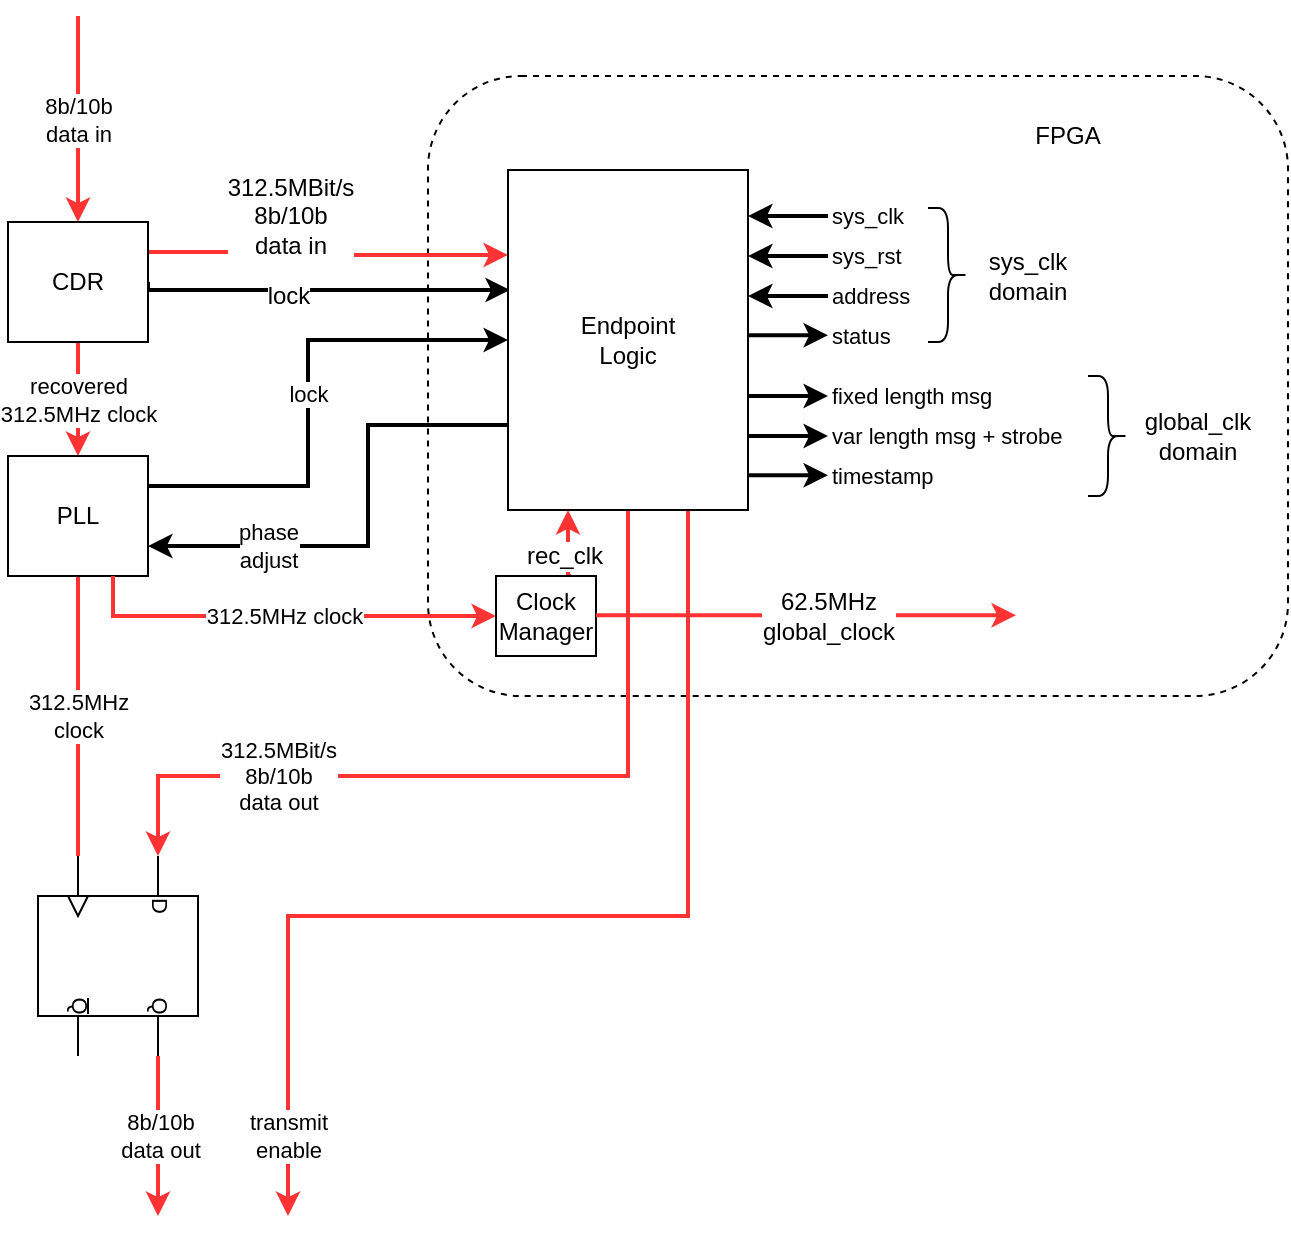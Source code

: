 <mxfile version="12.9.6" type="device"><diagram id="XIXI6On8DKLfbL2Q2Gav" name="Page-1"><mxGraphModel dx="1397" dy="926" grid="1" gridSize="10" guides="1" tooltips="1" connect="1" arrows="1" fold="1" page="1" pageScale="1" pageWidth="850" pageHeight="1100" math="0" shadow="0"><root><mxCell id="0"/><mxCell id="1" parent="0"/><mxCell id="yuU-1qmSXv3Nf_dqvfk5-1" value="" style="rounded=1;whiteSpace=wrap;html=1;dashed=1;" parent="1" vertex="1"><mxGeometry x="360" y="110" width="430" height="310" as="geometry"/></mxCell><mxCell id="yuU-1qmSXv3Nf_dqvfk5-2" value="FPGA" style="text;html=1;strokeColor=none;fillColor=none;align=center;verticalAlign=middle;whiteSpace=wrap;rounded=0;dashed=1;" parent="1" vertex="1"><mxGeometry x="660" y="130" width="40" height="20" as="geometry"/></mxCell><mxCell id="yuU-1qmSXv3Nf_dqvfk5-7" value="&lt;div&gt;recovered&lt;/div&gt;&lt;div&gt;312.5MHz clock&lt;br&gt;&lt;/div&gt;" style="edgeStyle=orthogonalEdgeStyle;rounded=0;orthogonalLoop=1;jettySize=auto;html=1;exitX=0.5;exitY=1;exitDx=0;exitDy=0;entryX=0.5;entryY=0;entryDx=0;entryDy=0;endArrow=classic;endFill=1;strokeColor=#FF3333;strokeWidth=2;startArrow=none;startFill=0;" parent="1" source="yuU-1qmSXv3Nf_dqvfk5-3" target="yuU-1qmSXv3Nf_dqvfk5-4" edge="1"><mxGeometry relative="1" as="geometry"/></mxCell><mxCell id="yuU-1qmSXv3Nf_dqvfk5-8" value="&lt;div&gt;8b/10b&lt;/div&gt;&lt;div&gt;data in&lt;br&gt;&lt;/div&gt;" style="edgeStyle=orthogonalEdgeStyle;rounded=0;orthogonalLoop=1;jettySize=auto;html=1;exitX=0.5;exitY=0;exitDx=0;exitDy=0;endArrow=none;endFill=0;strokeColor=#FF3333;strokeWidth=2;startArrow=classic;startFill=1;" parent="1" source="yuU-1qmSXv3Nf_dqvfk5-3" edge="1"><mxGeometry relative="1" as="geometry"><mxPoint x="185" y="80" as="targetPoint"/></mxGeometry></mxCell><mxCell id="yuU-1qmSXv3Nf_dqvfk5-13" style="edgeStyle=orthogonalEdgeStyle;rounded=0;orthogonalLoop=1;jettySize=auto;html=1;exitX=1;exitY=0.25;exitDx=0;exitDy=0;entryX=0;entryY=0.25;entryDx=0;entryDy=0;startArrow=none;startFill=0;endArrow=classic;endFill=1;strokeColor=#FF3333;strokeWidth=2;" parent="1" source="yuU-1qmSXv3Nf_dqvfk5-3" target="yuU-1qmSXv3Nf_dqvfk5-11" edge="1"><mxGeometry relative="1" as="geometry"/></mxCell><mxCell id="yuU-1qmSXv3Nf_dqvfk5-16" value="&lt;div&gt;312.5MBit/s&lt;/div&gt;&lt;div&gt;8b/10b&lt;/div&gt;&lt;div&gt;data in&lt;/div&gt;" style="text;html=1;align=center;verticalAlign=middle;resizable=0;points=[];labelBackgroundColor=#ffffff;" parent="yuU-1qmSXv3Nf_dqvfk5-13" vertex="1" connectable="0"><mxGeometry x="-0.224" y="-2" relative="1" as="geometry"><mxPoint y="-20" as="offset"/></mxGeometry></mxCell><mxCell id="yuU-1qmSXv3Nf_dqvfk5-26" style="edgeStyle=orthogonalEdgeStyle;rounded=0;orthogonalLoop=1;jettySize=auto;html=1;exitX=1;exitY=0.5;exitDx=0;exitDy=0;entryX=0.008;entryY=0.353;entryDx=0;entryDy=0;entryPerimeter=0;startArrow=none;startFill=0;endArrow=classic;endFill=1;strokeColor=#000000;strokeWidth=2;" parent="1" source="yuU-1qmSXv3Nf_dqvfk5-3" target="yuU-1qmSXv3Nf_dqvfk5-11" edge="1"><mxGeometry relative="1" as="geometry"><Array as="points"><mxPoint x="220" y="217"/></Array></mxGeometry></mxCell><mxCell id="yuU-1qmSXv3Nf_dqvfk5-27" value="lock" style="text;html=1;align=center;verticalAlign=middle;resizable=0;points=[];labelBackgroundColor=#ffffff;" parent="yuU-1qmSXv3Nf_dqvfk5-26" vertex="1" connectable="0"><mxGeometry x="0.177" relative="1" as="geometry"><mxPoint x="-35" y="2.99" as="offset"/></mxGeometry></mxCell><mxCell id="yuU-1qmSXv3Nf_dqvfk5-3" value="CDR" style="rounded=0;whiteSpace=wrap;html=1;" parent="1" vertex="1"><mxGeometry x="150" y="183" width="70" height="60" as="geometry"/></mxCell><mxCell id="yuU-1qmSXv3Nf_dqvfk5-6" value="&lt;div&gt;312.5MHz&lt;/div&gt;&lt;div&gt;clock&lt;br&gt;&lt;/div&gt;" style="edgeStyle=orthogonalEdgeStyle;rounded=0;orthogonalLoop=1;jettySize=auto;html=1;exitX=0.5;exitY=1;exitDx=0;exitDy=0;entryX=0;entryY=0.75;entryDx=0;entryDy=0;entryPerimeter=0;endArrow=none;endFill=0;strokeWidth=2;strokeColor=#FF3333;" parent="1" source="yuU-1qmSXv3Nf_dqvfk5-4" target="yuU-1qmSXv3Nf_dqvfk5-5" edge="1"><mxGeometry relative="1" as="geometry"/></mxCell><mxCell id="yuU-1qmSXv3Nf_dqvfk5-18" value="&lt;div&gt;lock&lt;br&gt;&lt;/div&gt;" style="edgeStyle=orthogonalEdgeStyle;rounded=0;orthogonalLoop=1;jettySize=auto;html=1;exitX=1;exitY=0.25;exitDx=0;exitDy=0;startArrow=none;startFill=0;endArrow=classic;endFill=1;strokeColor=#000000;strokeWidth=2;" parent="1" source="yuU-1qmSXv3Nf_dqvfk5-4" target="yuU-1qmSXv3Nf_dqvfk5-11" edge="1"><mxGeometry relative="1" as="geometry"><Array as="points"><mxPoint x="300" y="315"/><mxPoint x="300" y="242"/></Array></mxGeometry></mxCell><mxCell id="yuU-1qmSXv3Nf_dqvfk5-4" value="PLL" style="rounded=0;whiteSpace=wrap;html=1;" parent="1" vertex="1"><mxGeometry x="150" y="300" width="70" height="60" as="geometry"/></mxCell><mxCell id="yuU-1qmSXv3Nf_dqvfk5-9" value="&lt;div&gt;8b/10b&lt;/div&gt;&lt;div&gt;data out&lt;br&gt;&lt;/div&gt;" style="edgeStyle=orthogonalEdgeStyle;rounded=0;orthogonalLoop=1;jettySize=auto;html=1;exitX=1;exitY=0.25;exitDx=0;exitDy=0;exitPerimeter=0;startArrow=none;startFill=0;endArrow=classic;endFill=1;strokeColor=#FF3333;strokeWidth=2;" parent="1" source="yuU-1qmSXv3Nf_dqvfk5-5" edge="1"><mxGeometry relative="1" as="geometry"><mxPoint x="225" y="680" as="targetPoint"/></mxGeometry></mxCell><mxCell id="yuU-1qmSXv3Nf_dqvfk5-5" value="" style="verticalLabelPosition=bottom;shadow=0;dashed=0;align=center;html=1;verticalAlign=top;shape=mxgraph.electrical.logic_gates.d_type_flip-flop;rotation=90;" parent="1" vertex="1"><mxGeometry x="155" y="510" width="100" height="80" as="geometry"/></mxCell><mxCell id="yuU-1qmSXv3Nf_dqvfk5-19" value="&lt;div&gt;phase&lt;/div&gt;&lt;div&gt;adjust&lt;/div&gt;" style="edgeStyle=orthogonalEdgeStyle;rounded=0;orthogonalLoop=1;jettySize=auto;html=1;exitX=0;exitY=0.75;exitDx=0;exitDy=0;entryX=1;entryY=0.75;entryDx=0;entryDy=0;startArrow=none;startFill=0;endArrow=classic;endFill=1;strokeColor=#000000;strokeWidth=2;" parent="1" source="yuU-1qmSXv3Nf_dqvfk5-11" target="yuU-1qmSXv3Nf_dqvfk5-4" edge="1"><mxGeometry x="0.501" relative="1" as="geometry"><Array as="points"><mxPoint x="330" y="285"/><mxPoint x="330" y="345"/></Array><mxPoint as="offset"/></mxGeometry></mxCell><mxCell id="yuU-1qmSXv3Nf_dqvfk5-20" value="&lt;div&gt;312.5MBit/s&lt;/div&gt;&lt;div&gt;8b/10b&lt;/div&gt;&lt;div&gt;data out&lt;br&gt;&lt;/div&gt;" style="edgeStyle=orthogonalEdgeStyle;rounded=0;orthogonalLoop=1;jettySize=auto;html=1;exitX=0.5;exitY=1;exitDx=0;exitDy=0;entryX=0;entryY=0.25;entryDx=0;entryDy=0;entryPerimeter=0;startArrow=none;startFill=0;endArrow=classic;endFill=1;strokeColor=#FF3333;strokeWidth=2;" parent="1" source="yuU-1qmSXv3Nf_dqvfk5-11" target="yuU-1qmSXv3Nf_dqvfk5-5" edge="1"><mxGeometry x="0.509" relative="1" as="geometry"><Array as="points"><mxPoint x="460" y="460"/><mxPoint x="225" y="460"/></Array><mxPoint as="offset"/></mxGeometry></mxCell><mxCell id="yuU-1qmSXv3Nf_dqvfk5-21" value="&lt;div&gt;transmit &lt;br&gt;&lt;/div&gt;&lt;div&gt;enable&lt;/div&gt;" style="edgeStyle=orthogonalEdgeStyle;rounded=0;orthogonalLoop=1;jettySize=auto;html=1;exitX=0.75;exitY=1;exitDx=0;exitDy=0;startArrow=none;startFill=0;endArrow=classic;endFill=1;strokeColor=#FF3333;strokeWidth=2;" parent="1" source="yuU-1qmSXv3Nf_dqvfk5-11" edge="1"><mxGeometry x="0.855" relative="1" as="geometry"><mxPoint x="290" y="680" as="targetPoint"/><Array as="points"><mxPoint x="490" y="530"/><mxPoint x="290" y="530"/></Array><mxPoint as="offset"/></mxGeometry></mxCell><mxCell id="yuU-1qmSXv3Nf_dqvfk5-11" value="&lt;div&gt;Endpoint&lt;/div&gt;&lt;div&gt;Logic&lt;br&gt;&lt;/div&gt;" style="rounded=0;whiteSpace=wrap;html=1;" parent="1" vertex="1"><mxGeometry x="400" y="157" width="120" height="170" as="geometry"/></mxCell><mxCell id="yuU-1qmSXv3Nf_dqvfk5-14" style="edgeStyle=orthogonalEdgeStyle;rounded=0;orthogonalLoop=1;jettySize=auto;html=1;exitX=0.75;exitY=0;exitDx=0;exitDy=0;entryX=0.25;entryY=1;entryDx=0;entryDy=0;startArrow=none;startFill=0;endArrow=classic;endFill=1;strokeColor=#FF3333;strokeWidth=2;" parent="1" source="yuU-1qmSXv3Nf_dqvfk5-12" target="yuU-1qmSXv3Nf_dqvfk5-11" edge="1"><mxGeometry relative="1" as="geometry"/></mxCell><mxCell id="yuU-1qmSXv3Nf_dqvfk5-44" value="rec_clk" style="text;html=1;align=center;verticalAlign=middle;resizable=0;points=[];labelBackgroundColor=#ffffff;" parent="yuU-1qmSXv3Nf_dqvfk5-14" vertex="1" connectable="0"><mxGeometry x="-0.295" y="2" relative="1" as="geometry"><mxPoint as="offset"/></mxGeometry></mxCell><mxCell id="yuU-1qmSXv3Nf_dqvfk5-15" value="&lt;div&gt;312.5MHz clock&lt;br&gt;&lt;/div&gt;" style="edgeStyle=orthogonalEdgeStyle;rounded=0;orthogonalLoop=1;jettySize=auto;html=1;exitX=0;exitY=0.5;exitDx=0;exitDy=0;startArrow=classic;startFill=1;endArrow=none;endFill=0;strokeColor=#FF3333;strokeWidth=2;entryX=0.75;entryY=1;entryDx=0;entryDy=0;" parent="1" source="yuU-1qmSXv3Nf_dqvfk5-12" target="yuU-1qmSXv3Nf_dqvfk5-4" edge="1"><mxGeometry relative="1" as="geometry"><mxPoint x="185" y="380" as="targetPoint"/><mxPoint x="415" y="370" as="sourcePoint"/><Array as="points"><mxPoint x="203" y="380"/></Array></mxGeometry></mxCell><mxCell id="yuU-1qmSXv3Nf_dqvfk5-12" value="&lt;div&gt;Clock&lt;/div&gt;&lt;div&gt;Manager&lt;br&gt;&lt;/div&gt;" style="rounded=0;whiteSpace=wrap;html=1;" parent="1" vertex="1"><mxGeometry x="394" y="360" width="50" height="40" as="geometry"/></mxCell><mxCell id="yuU-1qmSXv3Nf_dqvfk5-24" value="" style="shape=curlyBracket;whiteSpace=wrap;html=1;rounded=1;rotation=-180;" parent="1" vertex="1"><mxGeometry x="610" y="176" width="20" height="67" as="geometry"/></mxCell><mxCell id="yuU-1qmSXv3Nf_dqvfk5-28" value="sys_clk" style="endArrow=classic;html=1;strokeColor=#000000;strokeWidth=2;align=left;" parent="1" edge="1"><mxGeometry x="-1" width="50" height="50" relative="1" as="geometry"><mxPoint x="560" y="180" as="sourcePoint"/><mxPoint x="520" y="180" as="targetPoint"/><mxPoint as="offset"/></mxGeometry></mxCell><mxCell id="yuU-1qmSXv3Nf_dqvfk5-30" value="sys_rst" style="endArrow=classic;html=1;strokeColor=#000000;strokeWidth=2;align=left;" parent="1" edge="1"><mxGeometry x="-1" width="50" height="50" relative="1" as="geometry"><mxPoint x="560" y="200" as="sourcePoint"/><mxPoint x="520" y="200" as="targetPoint"/><mxPoint as="offset"/></mxGeometry></mxCell><mxCell id="yuU-1qmSXv3Nf_dqvfk5-31" value="address" style="endArrow=classic;html=1;strokeColor=#000000;strokeWidth=2;align=left;" parent="1" edge="1"><mxGeometry x="-1" width="50" height="50" relative="1" as="geometry"><mxPoint x="560" y="220" as="sourcePoint"/><mxPoint x="520" y="220" as="targetPoint"/><mxPoint as="offset"/></mxGeometry></mxCell><mxCell id="yuU-1qmSXv3Nf_dqvfk5-32" value="status" style="endArrow=none;html=1;strokeColor=#000000;strokeWidth=2;startArrow=classic;startFill=1;endFill=0;align=left;" parent="1" edge="1"><mxGeometry x="-1" width="50" height="50" relative="1" as="geometry"><mxPoint x="560" y="239.66" as="sourcePoint"/><mxPoint x="520" y="239.66" as="targetPoint"/><mxPoint as="offset"/></mxGeometry></mxCell><mxCell id="yuU-1qmSXv3Nf_dqvfk5-35" value="fixed length msg" style="endArrow=none;html=1;strokeColor=#000000;strokeWidth=2;startArrow=classic;startFill=1;endFill=0;align=left;" parent="1" edge="1"><mxGeometry x="-1" width="50" height="50" relative="1" as="geometry"><mxPoint x="560" y="270" as="sourcePoint"/><mxPoint x="520" y="270" as="targetPoint"/><mxPoint as="offset"/></mxGeometry></mxCell><mxCell id="yuU-1qmSXv3Nf_dqvfk5-36" value="var length msg + strobe" style="endArrow=none;html=1;strokeColor=#000000;strokeWidth=2;startArrow=classic;startFill=1;endFill=0;align=left;" parent="1" edge="1"><mxGeometry x="-1" width="50" height="50" relative="1" as="geometry"><mxPoint x="560" y="290" as="sourcePoint"/><mxPoint x="520" y="290" as="targetPoint"/><mxPoint as="offset"/></mxGeometry></mxCell><mxCell id="yuU-1qmSXv3Nf_dqvfk5-37" value="timestamp" style="endArrow=none;html=1;strokeColor=#000000;strokeWidth=2;startArrow=classic;startFill=1;endFill=0;align=left;" parent="1" edge="1"><mxGeometry x="-1" width="50" height="50" relative="1" as="geometry"><mxPoint x="560" y="309.66" as="sourcePoint"/><mxPoint x="520" y="309.66" as="targetPoint"/><mxPoint as="offset"/></mxGeometry></mxCell><mxCell id="yuU-1qmSXv3Nf_dqvfk5-38" value="" style="shape=curlyBracket;whiteSpace=wrap;html=1;rounded=1;rotation=-180;" parent="1" vertex="1"><mxGeometry x="690" y="260" width="20" height="60" as="geometry"/></mxCell><mxCell id="yuU-1qmSXv3Nf_dqvfk5-39" value="&lt;div&gt;sys_clk&lt;/div&gt;&lt;div&gt;domain&lt;br&gt;&lt;/div&gt;" style="text;html=1;strokeColor=none;fillColor=none;align=center;verticalAlign=middle;whiteSpace=wrap;rounded=0;" parent="1" vertex="1"><mxGeometry x="640" y="199.5" width="40" height="20" as="geometry"/></mxCell><mxCell id="yuU-1qmSXv3Nf_dqvfk5-40" value="&lt;div&gt;global_clk&lt;/div&gt;&lt;div&gt;domain&lt;br&gt;&lt;/div&gt;" style="text;html=1;strokeColor=none;fillColor=none;align=center;verticalAlign=middle;whiteSpace=wrap;rounded=0;" parent="1" vertex="1"><mxGeometry x="710" y="280" width="70" height="20" as="geometry"/></mxCell><mxCell id="yuU-1qmSXv3Nf_dqvfk5-42" style="edgeStyle=orthogonalEdgeStyle;rounded=0;orthogonalLoop=1;jettySize=auto;html=1;startArrow=none;startFill=0;endArrow=classic;endFill=1;strokeColor=#FF3333;strokeWidth=2;" parent="1" edge="1"><mxGeometry relative="1" as="geometry"><mxPoint x="444" y="379.66" as="sourcePoint"/><mxPoint x="654" y="379.66" as="targetPoint"/><Array as="points"><mxPoint x="444" y="379.66"/></Array></mxGeometry></mxCell><mxCell id="yuU-1qmSXv3Nf_dqvfk5-43" value="&lt;div&gt;62.5MHz&lt;/div&gt;&lt;div&gt;global_clock&lt;/div&gt;" style="text;html=1;align=center;verticalAlign=middle;resizable=0;points=[];labelBackgroundColor=#ffffff;" parent="yuU-1qmSXv3Nf_dqvfk5-42" vertex="1" connectable="0"><mxGeometry x="-0.224" y="-2" relative="1" as="geometry"><mxPoint x="34.62" y="-1.66" as="offset"/></mxGeometry></mxCell></root></mxGraphModel></diagram></mxfile>
